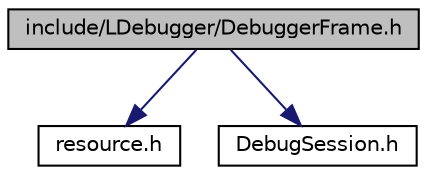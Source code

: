 digraph G
{
  edge [fontname="Helvetica",fontsize="10",labelfontname="Helvetica",labelfontsize="10"];
  node [fontname="Helvetica",fontsize="10",shape=record];
  Node1 [label="include/LDebugger/DebuggerFrame.h",height=0.2,width=0.4,color="black", fillcolor="grey75", style="filled" fontcolor="black"];
  Node1 -> Node2 [color="midnightblue",fontsize="10",style="solid",fontname="Helvetica"];
  Node2 [label="resource.h",height=0.2,width=0.4,color="black", fillcolor="white", style="filled",URL="$_l_debugger_2resource_8h.html"];
  Node1 -> Node3 [color="midnightblue",fontsize="10",style="solid",fontname="Helvetica"];
  Node3 [label="DebugSession.h",height=0.2,width=0.4,color="black", fillcolor="white", style="filled",URL="$_debug_session_8h.html"];
}
